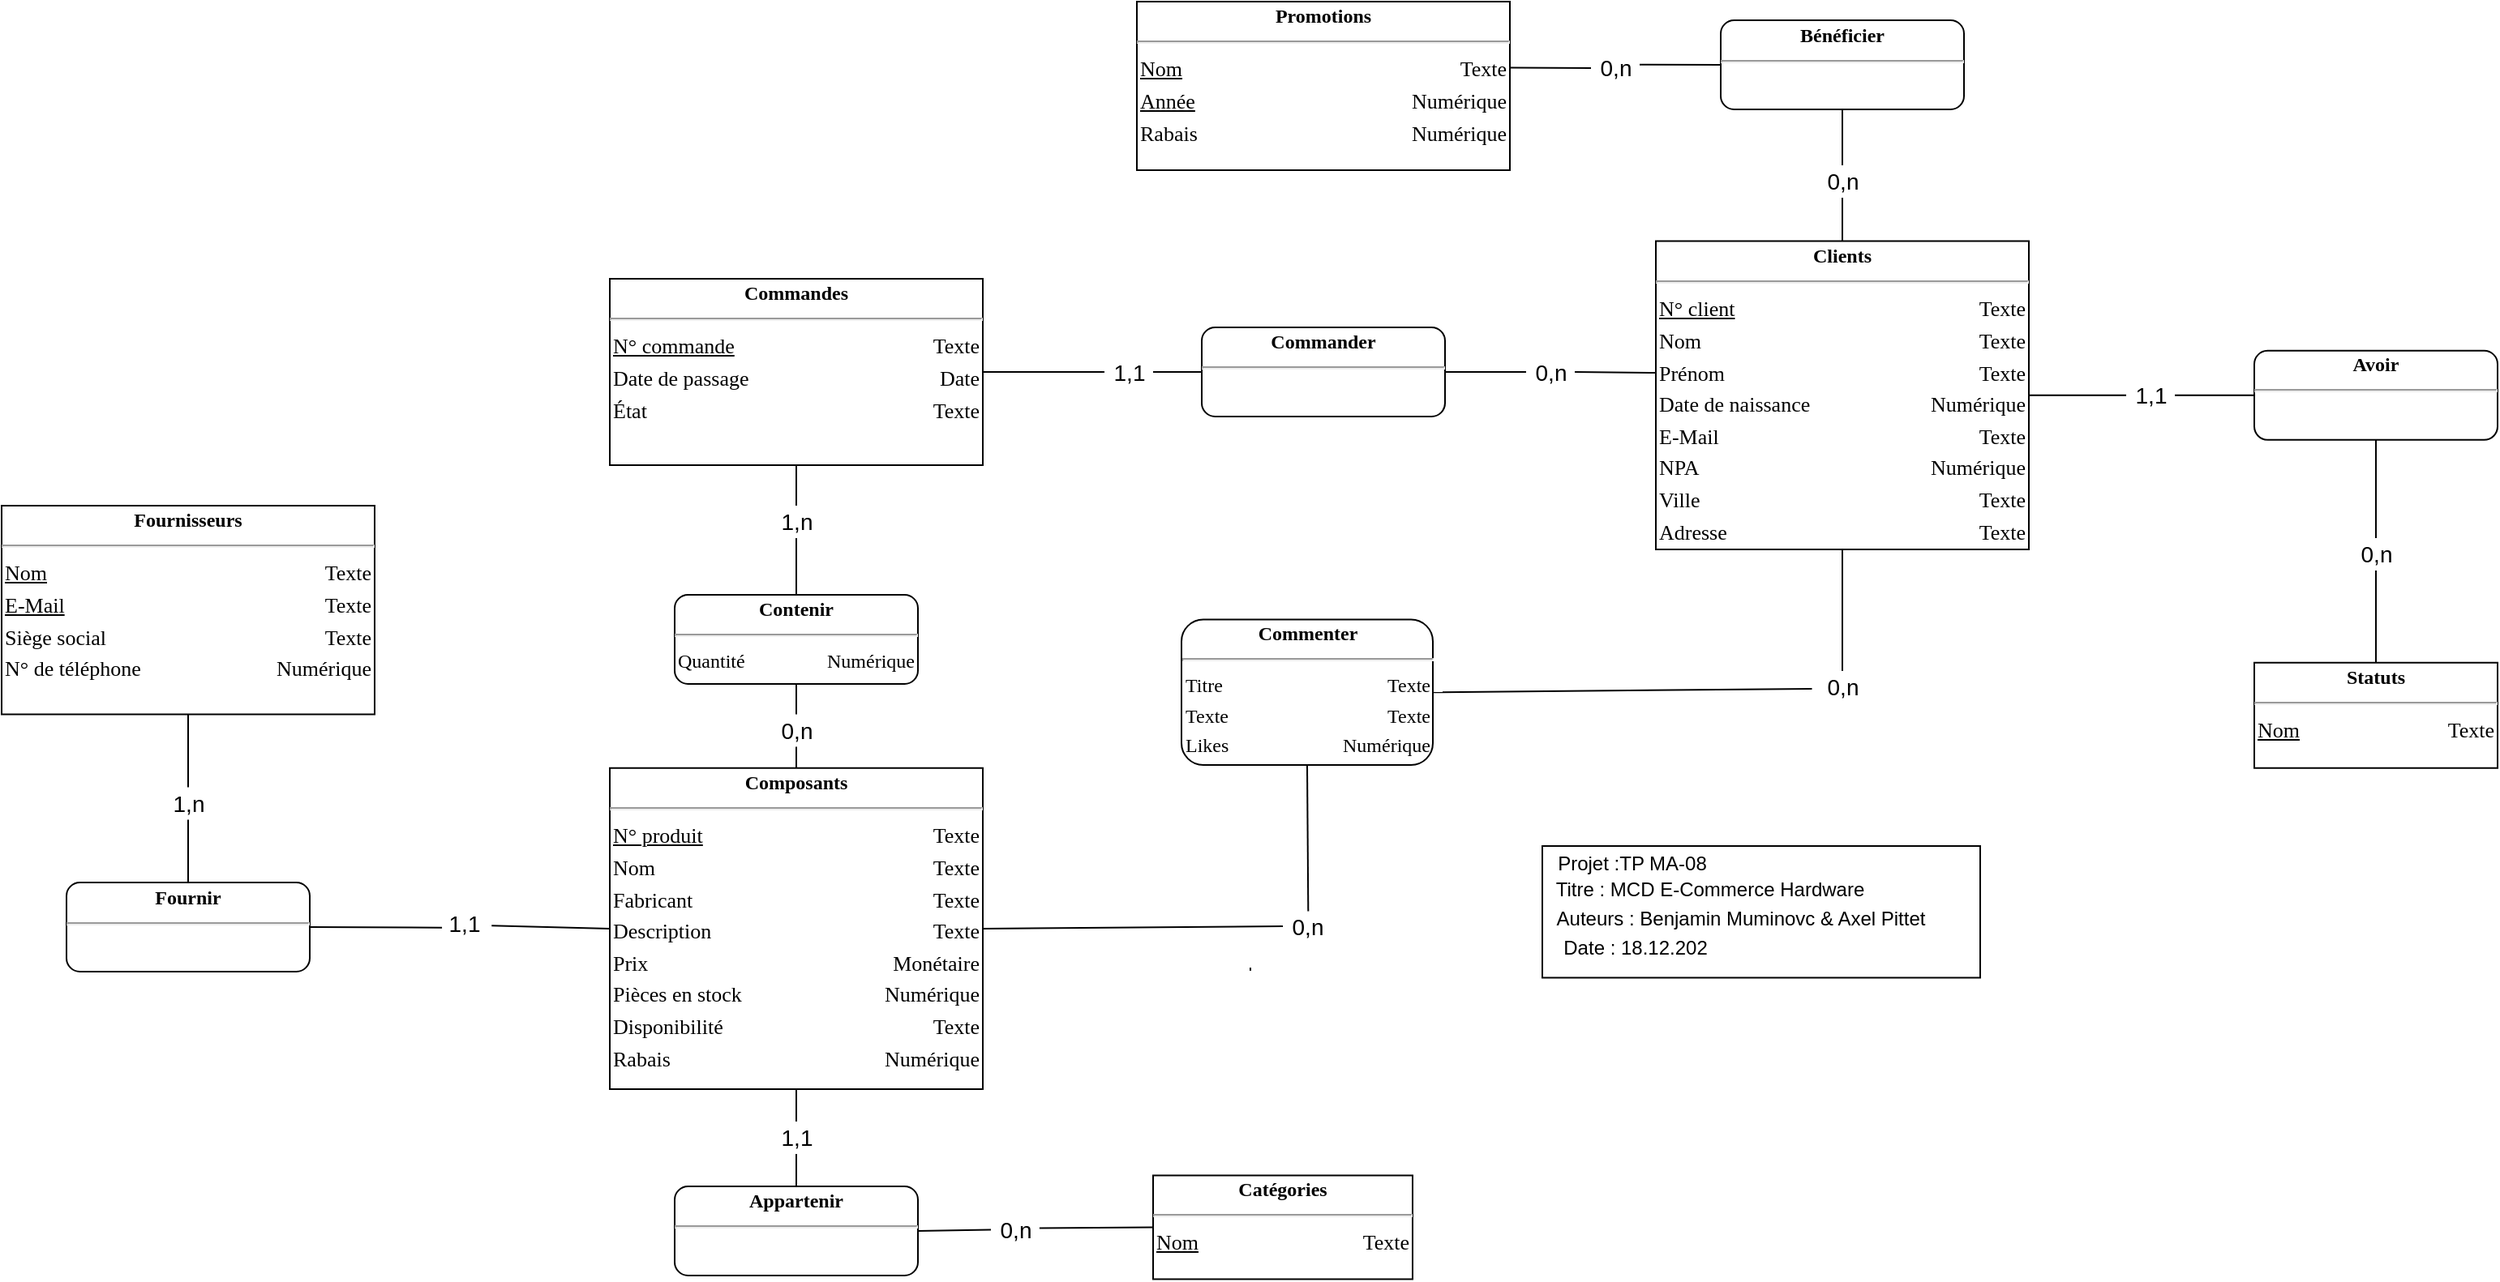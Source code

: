 <mxfile version="13.9.5" type="device"><diagram name="Page-1" id="2ca16b54-16f6-2749-3443-fa8db7711227"><mxGraphModel dx="3131" dy="1209" grid="1" gridSize="10" guides="1" tooltips="1" connect="1" arrows="1" fold="1" page="1" pageScale="1" pageWidth="1100" pageHeight="850" background="#ffffff" math="0" shadow="0"><root><mxCell id="0"/><mxCell id="1" parent="0"/><mxCell id="y3_k6lL5SO-q84q0xsFk-9" value="&lt;div style=&quot;box-sizing: border-box ; width: 100% ; padding: 2px&quot;&gt;&lt;span style=&quot;background-color: rgb(255 , 255 , 255)&quot;&gt;&lt;b&gt;Clients&lt;/b&gt;&lt;/span&gt;&lt;/div&gt;&lt;hr&gt;&lt;table style=&quot;width: 100% ; font-size: 1em&quot; cellpadding=&quot;2&quot; cellspacing=&quot;0&quot;&gt;&lt;tbody style=&quot;font-size: 13px&quot;&gt;&lt;tr&gt;&lt;td style=&quot;text-align: left&quot;&gt;&lt;u&gt;N° client&lt;/u&gt;&lt;/td&gt;&lt;td style=&quot;text-align: right&quot;&gt;Texte&lt;/td&gt;&lt;/tr&gt;&lt;tr&gt;&lt;td style=&quot;text-align: left&quot;&gt;Nom&lt;/td&gt;&lt;td style=&quot;text-align: right&quot;&gt;Texte&lt;/td&gt;&lt;/tr&gt;&lt;tr&gt;&lt;td style=&quot;text-align: left&quot;&gt;Prénom&lt;/td&gt;&lt;td style=&quot;text-align: right&quot;&gt;Texte&lt;/td&gt;&lt;/tr&gt;&lt;tr&gt;&lt;td style=&quot;text-align: left&quot;&gt;Date de naissance&lt;/td&gt;&lt;td style=&quot;text-align: right&quot;&gt;Numérique&lt;/td&gt;&lt;/tr&gt;&lt;tr&gt;&lt;td style=&quot;text-align: left&quot;&gt;E-Mail&lt;/td&gt;&lt;td style=&quot;text-align: right&quot;&gt;Texte&lt;/td&gt;&lt;/tr&gt;&lt;tr&gt;&lt;td style=&quot;text-align: left&quot;&gt;NPA&lt;/td&gt;&lt;td style=&quot;text-align: right&quot;&gt;Numérique&lt;/td&gt;&lt;/tr&gt;&lt;tr&gt;&lt;td style=&quot;text-align: left&quot;&gt;Ville&lt;/td&gt;&lt;td style=&quot;text-align: right&quot;&gt;Texte&lt;/td&gt;&lt;/tr&gt;&lt;tr&gt;&lt;td style=&quot;text-align: left&quot;&gt;Adresse&lt;/td&gt;&lt;td style=&quot;text-align: right&quot;&gt;Texte&lt;/td&gt;&lt;/tr&gt;&lt;/tbody&gt;&lt;/table&gt;" style="verticalAlign=top;align=center;overflow=fill;html=1;rounded=0;shadow=0;comic=0;labelBackgroundColor=none;strokeColor=#000000;strokeWidth=1;fillColor=#ffffff;fontFamily=Verdana;fontSize=12;fontColor=#000000;" parent="1" vertex="1"><mxGeometry x="-70" y="182.75" width="230" height="190.25" as="geometry"/></mxCell><mxCell id="IOePYA0oN1OY-JQut1BQ-1" value="&lt;div style=&quot;box-sizing: border-box ; width: 100% ; padding: 2px&quot;&gt;&lt;span style=&quot;background-color: rgb(255 , 255 , 255)&quot;&gt;&lt;b&gt;Commander&lt;/b&gt;&lt;/span&gt;&lt;/div&gt;&lt;hr&gt;&lt;table style=&quot;width: 100% ; font-size: 1em&quot; cellpadding=&quot;2&quot; cellspacing=&quot;0&quot;&gt;&lt;tbody&gt;&lt;tr&gt;&lt;td style=&quot;text-align: left&quot;&gt;&lt;br&gt;&lt;/td&gt;&lt;td style=&quot;text-align: right&quot;&gt;&lt;br&gt;&lt;/td&gt;&lt;/tr&gt;&lt;/tbody&gt;&lt;/table&gt;" style="verticalAlign=top;align=center;overflow=fill;html=1;rounded=1;shadow=0;comic=0;labelBackgroundColor=none;strokeColor=#000000;strokeWidth=1;fillColor=#ffffff;fontFamily=Verdana;fontSize=12;fontColor=#000000;" parent="1" vertex="1"><mxGeometry x="-350" y="236" width="150" height="55" as="geometry"/></mxCell><mxCell id="7TVp59TtiPJdbqWPalq2-1" value="&lt;div style=&quot;box-sizing: border-box ; width: 100% ; padding: 2px&quot;&gt;&lt;span style=&quot;background-color: rgb(255 , 255 , 255)&quot;&gt;&lt;b&gt;Composants&lt;/b&gt;&lt;/span&gt;&lt;/div&gt;&lt;hr&gt;&lt;table style=&quot;width: 100% ; font-size: 1em&quot; cellpadding=&quot;2&quot; cellspacing=&quot;0&quot;&gt;&lt;tbody style=&quot;font-size: 13px&quot;&gt;&lt;tr&gt;&lt;td style=&quot;text-align: left&quot;&gt;&lt;u&gt;N° produit&lt;/u&gt;&lt;/td&gt;&lt;td style=&quot;text-align: right&quot;&gt;&lt;span style=&quot;text-align: center&quot;&gt;Texte&lt;/span&gt;&lt;br&gt;&lt;/td&gt;&lt;/tr&gt;&lt;tr&gt;&lt;td style=&quot;text-align: left&quot;&gt;Nom&lt;/td&gt;&lt;td style=&quot;text-align: right&quot;&gt;Texte&lt;/td&gt;&lt;/tr&gt;&lt;tr&gt;&lt;td style=&quot;text-align: left&quot;&gt;Fabricant&lt;/td&gt;&lt;td style=&quot;text-align: right&quot;&gt;Texte&lt;br&gt;&lt;/td&gt;&lt;/tr&gt;&lt;tr&gt;&lt;td style=&quot;text-align: left&quot;&gt;Description&lt;/td&gt;&lt;td style=&quot;text-align: right&quot;&gt;Texte&lt;/td&gt;&lt;/tr&gt;&lt;tr&gt;&lt;td style=&quot;text-align: left&quot;&gt;Prix&lt;/td&gt;&lt;td style=&quot;text-align: right&quot;&gt;Monétaire&lt;/td&gt;&lt;/tr&gt;&lt;tr&gt;&lt;td style=&quot;text-align: left&quot;&gt;Pièces en stock&lt;/td&gt;&lt;td style=&quot;text-align: right&quot;&gt;Numérique&lt;/td&gt;&lt;/tr&gt;&lt;tr&gt;&lt;td style=&quot;text-align: left&quot;&gt;Disponibilité&lt;/td&gt;&lt;td style=&quot;text-align: right&quot;&gt;Texte&lt;/td&gt;&lt;/tr&gt;&lt;tr&gt;&lt;td style=&quot;text-align: left&quot;&gt;Rabais&lt;/td&gt;&lt;td style=&quot;text-align: right&quot;&gt;Numérique&lt;/td&gt;&lt;/tr&gt;&lt;/tbody&gt;&lt;/table&gt;" style="verticalAlign=top;align=center;overflow=fill;html=1;rounded=0;shadow=0;comic=0;labelBackgroundColor=none;strokeColor=#000000;strokeWidth=1;fillColor=#ffffff;fontFamily=Verdana;fontSize=12;fontColor=#000000;" parent="1" vertex="1"><mxGeometry x="-715" y="507.88" width="230" height="198.12" as="geometry"/></mxCell><mxCell id="7TVp59TtiPJdbqWPalq2-3" value="&lt;div style=&quot;box-sizing: border-box ; width: 100% ; padding: 2px&quot;&gt;&lt;span style=&quot;background-color: rgb(255 , 255 , 255)&quot;&gt;&lt;b&gt;Commandes&lt;/b&gt;&lt;/span&gt;&lt;/div&gt;&lt;hr&gt;&lt;table style=&quot;width: 100% ; font-size: 1em&quot; cellpadding=&quot;2&quot; cellspacing=&quot;0&quot;&gt;&lt;tbody style=&quot;font-size: 13px&quot;&gt;&lt;tr&gt;&lt;td style=&quot;text-align: left&quot;&gt;&lt;u&gt;N° commande&lt;/u&gt;&lt;/td&gt;&lt;td style=&quot;text-align: right&quot;&gt;Texte&lt;/td&gt;&lt;/tr&gt;&lt;tr&gt;&lt;td style=&quot;text-align: left&quot;&gt;Date de passage&lt;/td&gt;&lt;td style=&quot;text-align: right&quot;&gt;Date&lt;/td&gt;&lt;/tr&gt;&lt;tr&gt;&lt;td style=&quot;text-align: left&quot;&gt;État&lt;/td&gt;&lt;td style=&quot;text-align: right&quot;&gt;Texte&lt;/td&gt;&lt;/tr&gt;&lt;/tbody&gt;&lt;/table&gt;" style="verticalAlign=top;align=center;overflow=fill;html=1;rounded=0;shadow=0;comic=0;labelBackgroundColor=none;strokeColor=#000000;strokeWidth=1;fillColor=#ffffff;fontFamily=Verdana;fontSize=12;fontColor=#000000;" parent="1" vertex="1"><mxGeometry x="-715" y="206" width="230" height="115" as="geometry"/></mxCell><mxCell id="7TVp59TtiPJdbqWPalq2-5" value="&lt;div style=&quot;box-sizing: border-box ; width: 100% ; padding: 2px&quot;&gt;&lt;span style=&quot;background-color: rgb(255 , 255 , 255)&quot;&gt;&lt;b&gt;Fournisseurs&lt;/b&gt;&lt;/span&gt;&lt;/div&gt;&lt;hr&gt;&lt;table style=&quot;width: 100% ; font-size: 1em&quot; cellpadding=&quot;2&quot; cellspacing=&quot;0&quot;&gt;&lt;tbody style=&quot;font-size: 13px&quot;&gt;&lt;tr&gt;&lt;td style=&quot;text-align: left&quot;&gt;&lt;u&gt;Nom&lt;/u&gt;&lt;/td&gt;&lt;td style=&quot;text-align: right&quot;&gt;Texte&lt;/td&gt;&lt;/tr&gt;&lt;tr&gt;&lt;td style=&quot;text-align: left&quot;&gt;&lt;u&gt;E-Mail&lt;/u&gt;&lt;br&gt;&lt;/td&gt;&lt;td style=&quot;text-align: right&quot;&gt;Texte&lt;/td&gt;&lt;/tr&gt;&lt;tr&gt;&lt;td style=&quot;text-align: left&quot;&gt;Siège social&lt;/td&gt;&lt;td style=&quot;text-align: right&quot;&gt;Texte&lt;/td&gt;&lt;/tr&gt;&lt;tr&gt;&lt;td style=&quot;text-align: left&quot;&gt;N° de téléphone&lt;/td&gt;&lt;td style=&quot;text-align: right&quot;&gt;Numérique&lt;/td&gt;&lt;/tr&gt;&lt;tr&gt;&lt;td&gt;&lt;br&gt;&lt;/td&gt;&lt;td&gt;&lt;br&gt;&lt;/td&gt;&lt;/tr&gt;&lt;/tbody&gt;&lt;/table&gt;" style="verticalAlign=top;align=center;overflow=fill;html=1;rounded=0;shadow=0;comic=0;labelBackgroundColor=none;strokeColor=#000000;strokeWidth=1;fillColor=#ffffff;fontFamily=Verdana;fontSize=12;fontColor=#000000;" parent="1" vertex="1"><mxGeometry x="-1090" y="346" width="230" height="128.75" as="geometry"/></mxCell><mxCell id="7TVp59TtiPJdbqWPalq2-7" value="&lt;div style=&quot;box-sizing: border-box ; width: 100% ; padding: 2px&quot;&gt;&lt;span style=&quot;background-color: rgb(255 , 255 , 255)&quot;&gt;&lt;b&gt;Fournir&lt;/b&gt;&lt;/span&gt;&lt;/div&gt;&lt;hr&gt;&lt;table style=&quot;width: 100% ; font-size: 1em&quot; cellpadding=&quot;2&quot; cellspacing=&quot;0&quot;&gt;&lt;tbody&gt;&lt;tr&gt;&lt;td style=&quot;text-align: left&quot;&gt;&lt;br&gt;&lt;/td&gt;&lt;td style=&quot;text-align: right&quot;&gt;&lt;br&gt;&lt;/td&gt;&lt;/tr&gt;&lt;/tbody&gt;&lt;/table&gt;" style="verticalAlign=top;align=center;overflow=fill;html=1;rounded=1;shadow=0;comic=0;labelBackgroundColor=none;strokeColor=#000000;strokeWidth=1;fillColor=#ffffff;fontFamily=Verdana;fontSize=12;fontColor=#000000;" parent="1" vertex="1"><mxGeometry x="-1050" y="578.5" width="150" height="55" as="geometry"/></mxCell><mxCell id="7TVp59TtiPJdbqWPalq2-8" value="&lt;div style=&quot;box-sizing: border-box ; width: 100% ; padding: 2px&quot;&gt;&lt;span style=&quot;background-color: rgb(255 , 255 , 255)&quot;&gt;&lt;b&gt;Contenir&lt;/b&gt;&lt;/span&gt;&lt;/div&gt;&lt;hr&gt;&lt;table style=&quot;width: 100% ; font-size: 1em&quot; cellpadding=&quot;2&quot; cellspacing=&quot;0&quot;&gt;&lt;tbody&gt;&lt;tr&gt;&lt;td style=&quot;text-align: left&quot;&gt;Quantité&lt;/td&gt;&lt;td style=&quot;text-align: right&quot;&gt;Numérique&lt;/td&gt;&lt;/tr&gt;&lt;/tbody&gt;&lt;/table&gt;" style="verticalAlign=top;align=center;overflow=fill;html=1;rounded=1;shadow=0;comic=0;labelBackgroundColor=none;strokeColor=#000000;strokeWidth=1;fillColor=#ffffff;fontFamily=Verdana;fontSize=12;fontColor=#000000;" parent="1" vertex="1"><mxGeometry x="-675" y="401" width="150" height="55" as="geometry"/></mxCell><mxCell id="7TVp59TtiPJdbqWPalq2-10" value="&lt;div style=&quot;box-sizing: border-box ; width: 100% ; padding: 2px&quot;&gt;&lt;span style=&quot;background-color: rgb(255 , 255 , 255)&quot;&gt;&lt;b&gt;Promotions&lt;/b&gt;&lt;/span&gt;&lt;/div&gt;&lt;hr&gt;&lt;table style=&quot;width: 100% ; font-size: 1em&quot; cellpadding=&quot;2&quot; cellspacing=&quot;0&quot;&gt;&lt;tbody style=&quot;font-size: 13px&quot;&gt;&lt;tr&gt;&lt;td style=&quot;text-align: left&quot;&gt;&lt;u&gt;Nom&lt;/u&gt;&lt;/td&gt;&lt;td style=&quot;text-align: right&quot;&gt;Texte&lt;/td&gt;&lt;/tr&gt;&lt;tr&gt;&lt;td style=&quot;text-align: left&quot;&gt;&lt;u&gt;Année&lt;/u&gt;&lt;/td&gt;&lt;td style=&quot;text-align: right&quot;&gt;Numérique&lt;/td&gt;&lt;/tr&gt;&lt;tr&gt;&lt;td style=&quot;text-align: left&quot;&gt;Rabais&lt;/td&gt;&lt;td style=&quot;text-align: right&quot;&gt;Numérique&lt;/td&gt;&lt;/tr&gt;&lt;/tbody&gt;&lt;/table&gt;" style="verticalAlign=top;align=center;overflow=fill;html=1;rounded=0;shadow=0;comic=0;labelBackgroundColor=none;strokeColor=#000000;strokeWidth=1;fillColor=#ffffff;fontFamily=Verdana;fontSize=12;fontColor=#000000;" parent="1" vertex="1"><mxGeometry x="-390" y="35" width="230" height="104" as="geometry"/></mxCell><mxCell id="7TVp59TtiPJdbqWPalq2-11" value="&lt;div style=&quot;box-sizing: border-box ; width: 100% ; padding: 2px&quot;&gt;&lt;span style=&quot;background-color: rgb(255 , 255 , 255)&quot;&gt;&lt;b&gt;Statuts&lt;/b&gt;&lt;/span&gt;&lt;/div&gt;&lt;hr&gt;&lt;table style=&quot;width: 100% ; font-size: 1em&quot; cellpadding=&quot;2&quot; cellspacing=&quot;0&quot;&gt;&lt;tbody style=&quot;font-size: 13px&quot;&gt;&lt;tr&gt;&lt;td style=&quot;text-align: left&quot;&gt;&lt;u&gt;Nom&lt;/u&gt;&lt;/td&gt;&lt;td style=&quot;text-align: right&quot;&gt;Texte&lt;/td&gt;&lt;/tr&gt;&lt;/tbody&gt;&lt;/table&gt;" style="verticalAlign=top;align=center;overflow=fill;html=1;rounded=0;shadow=0;comic=0;labelBackgroundColor=none;strokeColor=#000000;strokeWidth=1;fillColor=#ffffff;fontFamily=Verdana;fontSize=12;fontColor=#000000;" parent="1" vertex="1"><mxGeometry x="299" y="442.88" width="150" height="65" as="geometry"/></mxCell><mxCell id="7TVp59TtiPJdbqWPalq2-13" value="&lt;div style=&quot;box-sizing: border-box ; width: 100% ; padding: 2px&quot;&gt;&lt;span style=&quot;background-color: rgb(255 , 255 , 255)&quot;&gt;&lt;b&gt;Catégories&lt;/b&gt;&lt;/span&gt;&lt;/div&gt;&lt;hr&gt;&lt;table style=&quot;width: 100% ; font-size: 1em&quot; cellpadding=&quot;2&quot; cellspacing=&quot;0&quot;&gt;&lt;tbody style=&quot;font-size: 13px&quot;&gt;&lt;tr&gt;&lt;td style=&quot;text-align: left&quot;&gt;&lt;u&gt;Nom&lt;/u&gt;&lt;/td&gt;&lt;td style=&quot;text-align: right&quot;&gt;Texte&lt;/td&gt;&lt;/tr&gt;&lt;/tbody&gt;&lt;/table&gt;" style="verticalAlign=top;align=center;overflow=fill;html=1;rounded=0;shadow=0;comic=0;labelBackgroundColor=none;strokeColor=#000000;strokeWidth=1;fillColor=#ffffff;fontFamily=Verdana;fontSize=12;fontColor=#000000;" parent="1" vertex="1"><mxGeometry x="-380" y="759.25" width="160" height="64" as="geometry"/></mxCell><mxCell id="7TVp59TtiPJdbqWPalq2-14" value="&lt;div style=&quot;box-sizing: border-box ; width: 100% ; padding: 2px&quot;&gt;&lt;span style=&quot;background-color: rgb(255 , 255 , 255)&quot;&gt;&lt;b&gt;Appartenir&lt;/b&gt;&lt;/span&gt;&lt;/div&gt;&lt;hr&gt;&lt;table style=&quot;width: 100% ; font-size: 1em&quot; cellpadding=&quot;2&quot; cellspacing=&quot;0&quot;&gt;&lt;tbody&gt;&lt;tr&gt;&lt;td style=&quot;text-align: left&quot;&gt;&lt;br&gt;&lt;/td&gt;&lt;td style=&quot;text-align: right&quot;&gt;&lt;br&gt;&lt;/td&gt;&lt;/tr&gt;&lt;/tbody&gt;&lt;/table&gt;" style="verticalAlign=top;align=center;overflow=fill;html=1;rounded=1;shadow=0;comic=0;labelBackgroundColor=none;strokeColor=#000000;strokeWidth=1;fillColor=#ffffff;fontFamily=Verdana;fontSize=12;fontColor=#000000;" parent="1" vertex="1"><mxGeometry x="-675" y="766" width="150" height="55" as="geometry"/></mxCell><mxCell id="whIw53g8KP2QfFdCRwnL-1" value="&lt;div style=&quot;box-sizing: border-box ; width: 100% ; padding: 2px&quot;&gt;&lt;span style=&quot;background-color: rgb(255 , 255 , 255)&quot;&gt;&lt;b&gt;Bénéficier&lt;/b&gt;&lt;/span&gt;&lt;/div&gt;&lt;hr&gt;&lt;table style=&quot;width: 100% ; font-size: 1em&quot; cellpadding=&quot;2&quot; cellspacing=&quot;0&quot;&gt;&lt;tbody&gt;&lt;tr&gt;&lt;td style=&quot;text-align: left&quot;&gt;&lt;br&gt;&lt;/td&gt;&lt;td style=&quot;text-align: right&quot;&gt;&lt;br&gt;&lt;/td&gt;&lt;/tr&gt;&lt;/tbody&gt;&lt;/table&gt;" style="verticalAlign=top;align=center;overflow=fill;html=1;rounded=1;shadow=0;comic=0;labelBackgroundColor=none;strokeColor=#000000;strokeWidth=1;fillColor=#ffffff;fontFamily=Verdana;fontSize=12;fontColor=#000000;" parent="1" vertex="1"><mxGeometry x="-30" y="46.5" width="150" height="55" as="geometry"/></mxCell><mxCell id="whIw53g8KP2QfFdCRwnL-2" value="&lt;div style=&quot;box-sizing: border-box ; width: 100% ; padding: 2px&quot;&gt;&lt;span style=&quot;background-color: rgb(255 , 255 , 255)&quot;&gt;&lt;b&gt;Avoir&lt;/b&gt;&lt;/span&gt;&lt;/div&gt;&lt;hr&gt;&lt;table style=&quot;width: 100% ; font-size: 1em&quot; cellpadding=&quot;2&quot; cellspacing=&quot;0&quot;&gt;&lt;tbody&gt;&lt;tr&gt;&lt;td style=&quot;text-align: left&quot;&gt;&lt;br&gt;&lt;/td&gt;&lt;td style=&quot;text-align: right&quot;&gt;&lt;br&gt;&lt;/td&gt;&lt;/tr&gt;&lt;/tbody&gt;&lt;/table&gt;" style="verticalAlign=top;align=center;overflow=fill;html=1;rounded=1;shadow=0;comic=0;labelBackgroundColor=none;strokeColor=#000000;strokeWidth=1;fillColor=#ffffff;fontFamily=Verdana;fontSize=12;fontColor=#000000;" parent="1" vertex="1"><mxGeometry x="299" y="250.38" width="150" height="55" as="geometry"/></mxCell><mxCell id="whIw53g8KP2QfFdCRwnL-4" value="" style="endArrow=none;html=1;entryX=1;entryY=0.5;entryDx=0;entryDy=0;exitX=0;exitY=0.5;exitDx=0;exitDy=0;" parent="1" source="aV4_Bf5ezHBfa0LZ19XH-22" target="7TVp59TtiPJdbqWPalq2-3" edge="1"><mxGeometry width="50" height="50" relative="1" as="geometry"><mxPoint x="-270" y="401" as="sourcePoint"/><mxPoint x="-220" y="351" as="targetPoint"/></mxGeometry></mxCell><mxCell id="whIw53g8KP2QfFdCRwnL-5" value="" style="endArrow=none;html=1;entryX=1;entryY=0.5;entryDx=0;entryDy=0;exitX=0;exitY=0.5;exitDx=0;exitDy=0;" parent="1" source="aV4_Bf5ezHBfa0LZ19XH-21" target="IOePYA0oN1OY-JQut1BQ-1" edge="1"><mxGeometry width="50" height="50" relative="1" as="geometry"><mxPoint x="-260" y="411" as="sourcePoint"/><mxPoint x="-210" y="361" as="targetPoint"/></mxGeometry></mxCell><mxCell id="whIw53g8KP2QfFdCRwnL-6" value="" style="endArrow=none;html=1;exitX=0.5;exitY=1;exitDx=0;exitDy=0;entryX=0.5;entryY=0;entryDx=0;entryDy=0;" parent="1" source="aV4_Bf5ezHBfa0LZ19XH-17" target="7TVp59TtiPJdbqWPalq2-8" edge="1"><mxGeometry width="50" height="50" relative="1" as="geometry"><mxPoint x="-205" y="421" as="sourcePoint"/><mxPoint x="-155" y="371" as="targetPoint"/></mxGeometry></mxCell><mxCell id="whIw53g8KP2QfFdCRwnL-7" value="" style="endArrow=none;html=1;exitX=0.5;exitY=1;exitDx=0;exitDy=0;entryX=0.5;entryY=0;entryDx=0;entryDy=0;" parent="1" source="aV4_Bf5ezHBfa0LZ19XH-11" target="7TVp59TtiPJdbqWPalq2-14" edge="1"><mxGeometry width="50" height="50" relative="1" as="geometry"><mxPoint x="-195" y="431" as="sourcePoint"/><mxPoint x="-915" y="599" as="targetPoint"/></mxGeometry></mxCell><mxCell id="whIw53g8KP2QfFdCRwnL-8" value="" style="endArrow=none;html=1;exitX=0.5;exitY=0;exitDx=0;exitDy=0;entryX=0.5;entryY=0;entryDx=0;entryDy=0;" parent="1" source="7TVp59TtiPJdbqWPalq2-11" target="7TVp59TtiPJdbqWPalq2-11" edge="1"><mxGeometry width="50" height="50" relative="1" as="geometry"><mxPoint x="99" y="311" as="sourcePoint"/><mxPoint x="149" y="261" as="targetPoint"/></mxGeometry></mxCell><mxCell id="whIw53g8KP2QfFdCRwnL-9" value="" style="endArrow=none;html=1;entryX=1;entryY=0.5;entryDx=0;entryDy=0;exitX=0;exitY=0.5;exitDx=0;exitDy=0;" parent="1" source="aV4_Bf5ezHBfa0LZ19XH-64" target="y3_k6lL5SO-q84q0xsFk-9" edge="1"><mxGeometry width="50" height="50" relative="1" as="geometry"><mxPoint x="-220" y="451" as="sourcePoint"/><mxPoint x="-170" y="401" as="targetPoint"/></mxGeometry></mxCell><mxCell id="whIw53g8KP2QfFdCRwnL-10" value="" style="endArrow=none;html=1;entryX=1;entryY=0.5;entryDx=0;entryDy=0;" parent="1" source="aV4_Bf5ezHBfa0LZ19XH-13" target="7TVp59TtiPJdbqWPalq2-14" edge="1"><mxGeometry width="50" height="50" relative="1" as="geometry"><mxPoint x="-595.0" y="916" as="sourcePoint"/><mxPoint x="-480" y="621" as="targetPoint"/></mxGeometry></mxCell><mxCell id="whIw53g8KP2QfFdCRwnL-11" value="" style="endArrow=none;html=1;exitX=0.5;exitY=1;exitDx=0;exitDy=0;entryX=0.5;entryY=0;entryDx=0;entryDy=0;" parent="1" source="aV4_Bf5ezHBfa0LZ19XH-15" target="7TVp59TtiPJdbqWPalq2-1" edge="1"><mxGeometry width="50" height="50" relative="1" as="geometry"><mxPoint x="-155" y="471" as="sourcePoint"/><mxPoint x="-105" y="421" as="targetPoint"/></mxGeometry></mxCell><mxCell id="whIw53g8KP2QfFdCRwnL-12" value="" style="endArrow=none;html=1;exitX=0.5;exitY=0;exitDx=0;exitDy=0;" parent="1" source="aV4_Bf5ezHBfa0LZ19XH-7" target="7TVp59TtiPJdbqWPalq2-5" edge="1"><mxGeometry width="50" height="50" relative="1" as="geometry"><mxPoint x="-975" y="624.75" as="sourcePoint"/><mxPoint x="-470" y="279.75" as="targetPoint"/></mxGeometry></mxCell><mxCell id="whIw53g8KP2QfFdCRwnL-13" value="" style="endArrow=none;html=1;exitX=0.051;exitY=0.605;exitDx=0;exitDy=0;entryX=1;entryY=0.5;entryDx=0;entryDy=0;exitPerimeter=0;" parent="1" source="aV4_Bf5ezHBfa0LZ19XH-8" target="7TVp59TtiPJdbqWPalq2-7" edge="1"><mxGeometry width="50" height="50" relative="1" as="geometry"><mxPoint x="-829.07" y="613.73" as="sourcePoint"/><mxPoint x="-135" y="624.75" as="targetPoint"/></mxGeometry></mxCell><mxCell id="whIw53g8KP2QfFdCRwnL-16" value="&lt;div style=&quot;box-sizing: border-box ; width: 100% ; padding: 2px&quot;&gt;&lt;span style=&quot;background-color: rgb(255 , 255 , 255)&quot;&gt;&lt;b&gt;Commenter&lt;/b&gt;&lt;/span&gt;&lt;/div&gt;&lt;hr&gt;&lt;table style=&quot;width: 100% ; font-size: 1em&quot; cellpadding=&quot;2&quot; cellspacing=&quot;0&quot;&gt;&lt;tbody&gt;&lt;tr&gt;&lt;td style=&quot;text-align: left&quot;&gt;Titre&lt;/td&gt;&lt;td style=&quot;text-align: right&quot;&gt;Texte&lt;/td&gt;&lt;/tr&gt;&lt;tr&gt;&lt;td style=&quot;text-align: left&quot;&gt;Texte&lt;/td&gt;&lt;td style=&quot;text-align: right&quot;&gt;Texte&lt;/td&gt;&lt;/tr&gt;&lt;tr&gt;&lt;td style=&quot;text-align: left&quot;&gt;Likes&lt;/td&gt;&lt;td style=&quot;text-align: right&quot;&gt;Numérique&lt;/td&gt;&lt;/tr&gt;&lt;/tbody&gt;&lt;/table&gt;" style="verticalAlign=top;align=center;overflow=fill;html=1;rounded=1;shadow=0;comic=0;labelBackgroundColor=none;strokeColor=#000000;strokeWidth=1;fillColor=#ffffff;fontFamily=Verdana;fontSize=12;fontColor=#000000;" parent="1" vertex="1"><mxGeometry x="-362.5" y="416.25" width="155" height="89.75" as="geometry"/></mxCell><mxCell id="whIw53g8KP2QfFdCRwnL-18" value="" style="endArrow=none;html=1;entryX=0.5;entryY=1;entryDx=0;entryDy=0;exitX=0.5;exitY=0;exitDx=0;exitDy=0;" parent="1" source="aV4_Bf5ezHBfa0LZ19XH-63" target="whIw53g8KP2QfFdCRwnL-2" edge="1"><mxGeometry width="50" height="50" relative="1" as="geometry"><mxPoint x="59" y="406" as="sourcePoint"/><mxPoint x="109" y="356" as="targetPoint"/></mxGeometry></mxCell><mxCell id="aV4_Bf5ezHBfa0LZ19XH-7" value="1,n" style="text;html=1;align=center;verticalAlign=middle;resizable=0;points=[];autosize=1;fontSize=14;" parent="1" vertex="1"><mxGeometry x="-990" y="519.75" width="30" height="20" as="geometry"/></mxCell><mxCell id="aV4_Bf5ezHBfa0LZ19XH-9" value="" style="endArrow=none;html=1;exitX=0.5;exitY=0;exitDx=0;exitDy=0;" parent="1" source="7TVp59TtiPJdbqWPalq2-7" target="aV4_Bf5ezHBfa0LZ19XH-7" edge="1"><mxGeometry width="50" height="50" relative="1" as="geometry"><mxPoint x="-975" y="586.75" as="sourcePoint"/><mxPoint x="-975" y="451.0" as="targetPoint"/></mxGeometry></mxCell><mxCell id="aV4_Bf5ezHBfa0LZ19XH-8" value="1,1" style="text;html=1;align=center;verticalAlign=middle;resizable=0;points=[];autosize=1;fontSize=14;" parent="1" vertex="1"><mxGeometry x="-820" y="594.25" width="30" height="20" as="geometry"/></mxCell><mxCell id="aV4_Bf5ezHBfa0LZ19XH-11" value="1,1" style="text;html=1;align=center;verticalAlign=middle;resizable=0;points=[];autosize=1;fontSize=14;" parent="1" vertex="1"><mxGeometry x="-615" y="726" width="30" height="20" as="geometry"/></mxCell><mxCell id="aV4_Bf5ezHBfa0LZ19XH-12" value="" style="endArrow=none;html=1;exitX=0.5;exitY=1;exitDx=0;exitDy=0;entryX=0.5;entryY=0;entryDx=0;entryDy=0;" parent="1" source="7TVp59TtiPJdbqWPalq2-1" target="aV4_Bf5ezHBfa0LZ19XH-11" edge="1"><mxGeometry width="50" height="50" relative="1" as="geometry"><mxPoint x="-600" y="681.0" as="sourcePoint"/><mxPoint x="-600" y="766.0" as="targetPoint"/></mxGeometry></mxCell><mxCell id="aV4_Bf5ezHBfa0LZ19XH-13" value="0,n" style="text;html=1;align=center;verticalAlign=middle;resizable=0;points=[];autosize=1;fontSize=14;" parent="1" vertex="1"><mxGeometry x="-480" y="782.5" width="30" height="20" as="geometry"/></mxCell><mxCell id="aV4_Bf5ezHBfa0LZ19XH-14" value="" style="endArrow=none;html=1;exitX=0;exitY=0.5;exitDx=0;exitDy=0;entryX=0.998;entryY=0.463;entryDx=0;entryDy=0;entryPerimeter=0;" parent="1" source="7TVp59TtiPJdbqWPalq2-13" target="aV4_Bf5ezHBfa0LZ19XH-13" edge="1"><mxGeometry width="50" height="50" relative="1" as="geometry"><mxPoint x="-600" y="925" as="sourcePoint"/><mxPoint x="-600" y="821.0" as="targetPoint"/></mxGeometry></mxCell><mxCell id="aV4_Bf5ezHBfa0LZ19XH-15" value="0,n" style="text;html=1;align=center;verticalAlign=middle;resizable=0;points=[];autosize=1;fontSize=14;" parent="1" vertex="1"><mxGeometry x="-615" y="474.75" width="30" height="20" as="geometry"/></mxCell><mxCell id="aV4_Bf5ezHBfa0LZ19XH-16" value="" style="endArrow=none;html=1;exitX=0.5;exitY=1;exitDx=0;exitDy=0;entryX=0.5;entryY=0;entryDx=0;entryDy=0;" parent="1" source="7TVp59TtiPJdbqWPalq2-8" target="aV4_Bf5ezHBfa0LZ19XH-15" edge="1"><mxGeometry width="50" height="50" relative="1" as="geometry"><mxPoint x="-600" y="456.0" as="sourcePoint"/><mxPoint x="-600" y="531.0" as="targetPoint"/></mxGeometry></mxCell><mxCell id="aV4_Bf5ezHBfa0LZ19XH-17" value="1,n" style="text;html=1;align=center;verticalAlign=middle;resizable=0;points=[];autosize=1;fontSize=14;" parent="1" vertex="1"><mxGeometry x="-615" y="346" width="30" height="20" as="geometry"/></mxCell><mxCell id="aV4_Bf5ezHBfa0LZ19XH-18" value="" style="endArrow=none;html=1;exitX=0.5;exitY=1;exitDx=0;exitDy=0;entryX=0.5;entryY=0;entryDx=0;entryDy=0;" parent="1" source="7TVp59TtiPJdbqWPalq2-3" target="aV4_Bf5ezHBfa0LZ19XH-17" edge="1"><mxGeometry width="50" height="50" relative="1" as="geometry"><mxPoint x="-600" y="321.0" as="sourcePoint"/><mxPoint x="-600" y="401.0" as="targetPoint"/></mxGeometry></mxCell><mxCell id="aV4_Bf5ezHBfa0LZ19XH-21" value="0,n" style="text;html=1;align=center;verticalAlign=middle;resizable=0;points=[];autosize=1;fontSize=14;" parent="1" vertex="1"><mxGeometry x="-150" y="253.5" width="30" height="20" as="geometry"/></mxCell><mxCell id="aV4_Bf5ezHBfa0LZ19XH-25" value="" style="endArrow=none;html=1;entryX=1;entryY=0.5;entryDx=0;entryDy=0;" parent="1" target="aV4_Bf5ezHBfa0LZ19XH-21" edge="1"><mxGeometry width="50" height="50" relative="1" as="geometry"><mxPoint x="-70" y="264" as="sourcePoint"/><mxPoint x="-200" y="263.5" as="targetPoint"/></mxGeometry></mxCell><mxCell id="aV4_Bf5ezHBfa0LZ19XH-22" value="1,1" style="text;html=1;align=center;verticalAlign=middle;resizable=0;points=[];autosize=1;fontSize=14;" parent="1" vertex="1"><mxGeometry x="-410" y="253.5" width="30" height="20" as="geometry"/></mxCell><mxCell id="aV4_Bf5ezHBfa0LZ19XH-26" value="" style="endArrow=none;html=1;entryX=1;entryY=0.5;entryDx=0;entryDy=0;exitX=0;exitY=0.5;exitDx=0;exitDy=0;" parent="1" source="IOePYA0oN1OY-JQut1BQ-1" target="aV4_Bf5ezHBfa0LZ19XH-22" edge="1"><mxGeometry width="50" height="50" relative="1" as="geometry"><mxPoint x="-350" y="263.5" as="sourcePoint"/><mxPoint x="-485" y="263.5" as="targetPoint"/></mxGeometry></mxCell><mxCell id="aV4_Bf5ezHBfa0LZ19XH-49" value="" style="endArrow=none;html=1;entryX=0.5;entryY=1;entryDx=0;entryDy=0;exitX=0.5;exitY=1;exitDx=0;exitDy=0;" parent="1" edge="1"><mxGeometry width="50" height="50" relative="1" as="geometry"><mxPoint x="-320" y="633" as="sourcePoint"/><mxPoint x="-320" y="631.0" as="targetPoint"/><Array as="points"/></mxGeometry></mxCell><mxCell id="aV4_Bf5ezHBfa0LZ19XH-50" value="" style="endArrow=none;html=1;entryX=0;entryY=0.5;entryDx=0;entryDy=0;exitX=1;exitY=0.392;exitDx=0;exitDy=0;exitPerimeter=0;" parent="1" source="aV4_Bf5ezHBfa0LZ19XH-55" target="whIw53g8KP2QfFdCRwnL-1" edge="1"><mxGeometry width="50" height="50" relative="1" as="geometry"><mxPoint x="240" y="484.57" as="sourcePoint"/><mxPoint x="90" y="484.57" as="targetPoint"/></mxGeometry></mxCell><mxCell id="aV4_Bf5ezHBfa0LZ19XH-51" value="" style="endArrow=none;html=1;entryX=0.5;entryY=0;entryDx=0;entryDy=0;exitX=0.5;exitY=1;exitDx=0;exitDy=0;" parent="1" source="aV4_Bf5ezHBfa0LZ19XH-56" target="y3_k6lL5SO-q84q0xsFk-9" edge="1"><mxGeometry width="50" height="50" relative="1" as="geometry"><mxPoint x="210" y="464.57" as="sourcePoint"/><mxPoint x="60" y="464.57" as="targetPoint"/></mxGeometry></mxCell><mxCell id="aV4_Bf5ezHBfa0LZ19XH-53" value="" style="endArrow=none;html=1;entryX=1;entryY=0.5;entryDx=0;entryDy=0;exitX=0;exitY=0.5;exitDx=0;exitDy=0;" parent="1" source="aV4_Bf5ezHBfa0LZ19XH-60" target="7TVp59TtiPJdbqWPalq2-1" edge="1"><mxGeometry width="50" height="50" relative="1" as="geometry"><mxPoint x="-400" y="273.5" as="sourcePoint"/><mxPoint x="-475" y="273.5" as="targetPoint"/></mxGeometry></mxCell><mxCell id="aV4_Bf5ezHBfa0LZ19XH-54" value="" style="endArrow=none;html=1;entryX=1;entryY=0.5;entryDx=0;entryDy=0;exitX=-0.125;exitY=0.551;exitDx=0;exitDy=0;exitPerimeter=0;" parent="1" source="aV4_Bf5ezHBfa0LZ19XH-59" target="whIw53g8KP2QfFdCRwnL-16" edge="1"><mxGeometry width="50" height="50" relative="1" as="geometry"><mxPoint x="-390" y="283.5" as="sourcePoint"/><mxPoint x="-465" y="283.5" as="targetPoint"/></mxGeometry></mxCell><mxCell id="aV4_Bf5ezHBfa0LZ19XH-56" value="0,n" style="text;html=1;align=center;verticalAlign=middle;resizable=0;points=[];autosize=1;fontSize=14;" parent="1" vertex="1"><mxGeometry x="30" y="136" width="30" height="20" as="geometry"/></mxCell><mxCell id="aV4_Bf5ezHBfa0LZ19XH-57" value="" style="endArrow=none;html=1;entryX=0.5;entryY=0;entryDx=0;entryDy=0;exitX=0.5;exitY=1;exitDx=0;exitDy=0;" parent="1" source="whIw53g8KP2QfFdCRwnL-1" target="aV4_Bf5ezHBfa0LZ19XH-56" edge="1"><mxGeometry width="50" height="50" relative="1" as="geometry"><mxPoint x="45" y="91" as="sourcePoint"/><mxPoint x="45" y="189.75" as="targetPoint"/></mxGeometry></mxCell><mxCell id="aV4_Bf5ezHBfa0LZ19XH-55" value="0,n" style="text;html=1;align=center;verticalAlign=middle;resizable=0;points=[];autosize=1;fontSize=14;" parent="1" vertex="1"><mxGeometry x="-110" y="66" width="30" height="20" as="geometry"/></mxCell><mxCell id="aV4_Bf5ezHBfa0LZ19XH-58" value="" style="endArrow=none;html=1;entryX=0;entryY=0.5;entryDx=0;entryDy=0;exitX=1;exitY=0.392;exitDx=0;exitDy=0;exitPerimeter=0;" parent="1" source="7TVp59TtiPJdbqWPalq2-10" target="aV4_Bf5ezHBfa0LZ19XH-55" edge="1"><mxGeometry width="50" height="50" relative="1" as="geometry"><mxPoint x="-140" y="59.32" as="sourcePoint"/><mxPoint x="-30" y="63.5" as="targetPoint"/></mxGeometry></mxCell><mxCell id="aV4_Bf5ezHBfa0LZ19XH-60" value="0,n" style="text;html=1;align=center;verticalAlign=middle;resizable=0;points=[];autosize=1;fontSize=14;" parent="1" vertex="1"><mxGeometry x="-300" y="595.5" width="30" height="20" as="geometry"/></mxCell><mxCell id="aV4_Bf5ezHBfa0LZ19XH-61" value="" style="endArrow=none;html=1;entryX=0.522;entryY=0.04;entryDx=0;entryDy=0;exitX=0.5;exitY=1;exitDx=0;exitDy=0;entryPerimeter=0;" parent="1" source="whIw53g8KP2QfFdCRwnL-16" target="aV4_Bf5ezHBfa0LZ19XH-60" edge="1"><mxGeometry width="50" height="50" relative="1" as="geometry"><mxPoint x="-30" y="605.5" as="sourcePoint"/><mxPoint x="-485" y="606" as="targetPoint"/></mxGeometry></mxCell><mxCell id="aV4_Bf5ezHBfa0LZ19XH-59" value="0,n" style="text;html=1;align=center;verticalAlign=middle;resizable=0;points=[];autosize=1;fontSize=14;" parent="1" vertex="1"><mxGeometry x="30" y="448" width="30" height="20" as="geometry"/></mxCell><mxCell id="aV4_Bf5ezHBfa0LZ19XH-62" value="" style="endArrow=none;html=1;entryX=0.5;entryY=0;entryDx=0;entryDy=0;exitX=0.5;exitY=1;exitDx=0;exitDy=0;" parent="1" source="y3_k6lL5SO-q84q0xsFk-9" target="aV4_Bf5ezHBfa0LZ19XH-59" edge="1"><mxGeometry width="50" height="50" relative="1" as="geometry"><mxPoint x="45" y="337.25" as="sourcePoint"/><mxPoint x="47.5" y="560.5" as="targetPoint"/></mxGeometry></mxCell><mxCell id="aV4_Bf5ezHBfa0LZ19XH-64" value="1,1" style="text;html=1;align=center;verticalAlign=middle;resizable=0;points=[];autosize=1;fontSize=14;" parent="1" vertex="1"><mxGeometry x="220" y="267.88" width="30" height="20" as="geometry"/></mxCell><mxCell id="aV4_Bf5ezHBfa0LZ19XH-65" value="" style="endArrow=none;html=1;entryX=1;entryY=0.5;entryDx=0;entryDy=0;exitX=0;exitY=0.5;exitDx=0;exitDy=0;" parent="1" source="whIw53g8KP2QfFdCRwnL-2" target="aV4_Bf5ezHBfa0LZ19XH-64" edge="1"><mxGeometry width="50" height="50" relative="1" as="geometry"><mxPoint x="299" y="318.5" as="sourcePoint"/><mxPoint x="149" y="318.5" as="targetPoint"/></mxGeometry></mxCell><mxCell id="aV4_Bf5ezHBfa0LZ19XH-63" value="0,n" style="text;html=1;align=center;verticalAlign=middle;resizable=0;points=[];autosize=1;fontSize=14;" parent="1" vertex="1"><mxGeometry x="359" y="366" width="30" height="20" as="geometry"/></mxCell><mxCell id="aV4_Bf5ezHBfa0LZ19XH-67" value="" style="endArrow=none;html=1;entryX=0.5;entryY=1;entryDx=0;entryDy=0;exitX=0.5;exitY=0;exitDx=0;exitDy=0;" parent="1" source="7TVp59TtiPJdbqWPalq2-11" target="aV4_Bf5ezHBfa0LZ19XH-63" edge="1"><mxGeometry width="50" height="50" relative="1" as="geometry"><mxPoint x="374" y="466" as="sourcePoint"/><mxPoint x="374" y="346" as="targetPoint"/></mxGeometry></mxCell><mxCell id="2UqA_5PsYCIyjoXBFbYn-1" value="" style="rounded=0;whiteSpace=wrap;html=1;" parent="1" vertex="1"><mxGeometry x="-140" y="556" width="270" height="81.25" as="geometry"/></mxCell><mxCell id="2UqA_5PsYCIyjoXBFbYn-2" value="Projet :TP MA-08" style="text;html=1;align=center;verticalAlign=middle;resizable=0;points=[];autosize=1;" parent="1" vertex="1"><mxGeometry x="-140" y="557.25" width="110" height="20" as="geometry"/></mxCell><mxCell id="2UqA_5PsYCIyjoXBFbYn-3" value="Auteurs : Benjamin Muminovc &amp;amp; Axel Pittet" style="text;html=1;align=center;verticalAlign=middle;resizable=0;points=[];autosize=1;" parent="1" vertex="1"><mxGeometry x="-138" y="591.25" width="240" height="20" as="geometry"/></mxCell><mxCell id="2UqA_5PsYCIyjoXBFbYn-4" value="Date : 18.12.202" style="text;html=1;align=center;verticalAlign=middle;resizable=0;points=[];autosize=1;" parent="1" vertex="1"><mxGeometry x="-138" y="609.25" width="110" height="20" as="geometry"/></mxCell><mxCell id="2UqA_5PsYCIyjoXBFbYn-5" value="Titre : MCD E-Commerce Hardware" style="text;html=1;align=center;verticalAlign=middle;resizable=0;points=[];autosize=1;" parent="1" vertex="1"><mxGeometry x="-142" y="573.25" width="210" height="20" as="geometry"/></mxCell><mxCell id="Rlpo9MWs4gAu0BXNW9lP-6" value="" style="endArrow=none;html=1;entryX=0;entryY=0.5;entryDx=0;entryDy=0;exitX=1.071;exitY=0.546;exitDx=0;exitDy=0;exitPerimeter=0;" parent="1" source="aV4_Bf5ezHBfa0LZ19XH-8" target="7TVp59TtiPJdbqWPalq2-1" edge="1"><mxGeometry width="50" height="50" relative="1" as="geometry"><mxPoint x="-809.07" y="550.73" as="sourcePoint"/><mxPoint x="-880" y="551.25" as="targetPoint"/></mxGeometry></mxCell></root></mxGraphModel></diagram></mxfile>